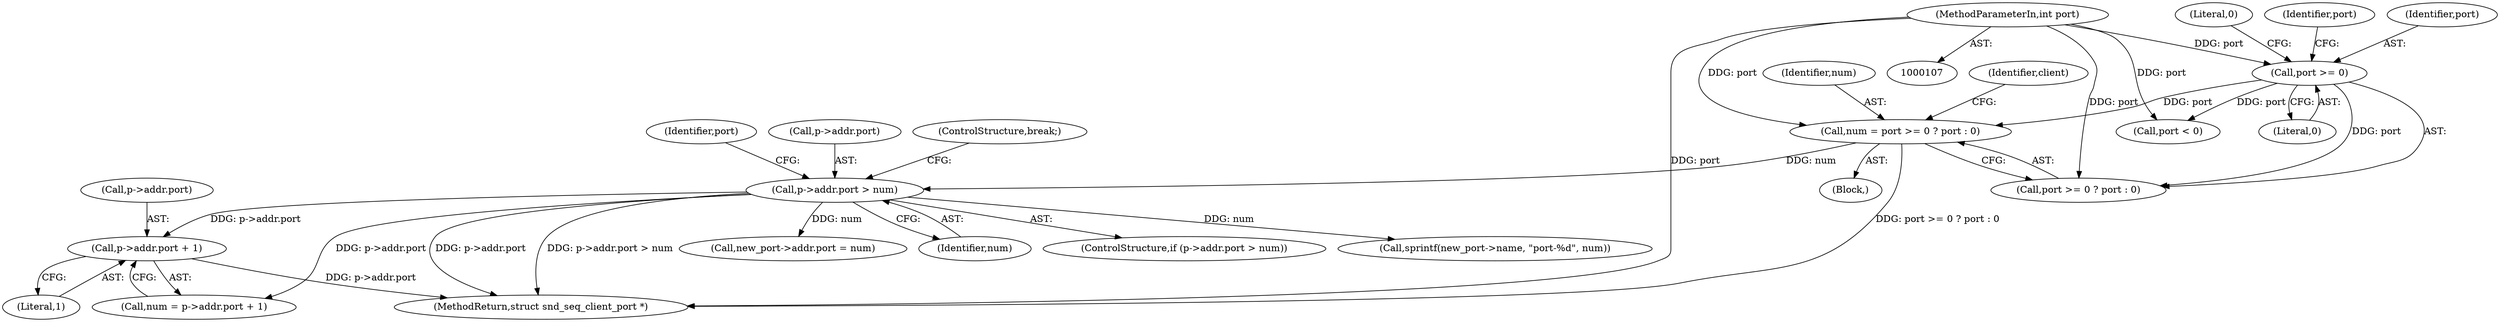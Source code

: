 digraph "0_linux_71105998845fb012937332fe2e806d443c09e026_0@pointer" {
"1000229" [label="(Call,p->addr.port + 1)"];
"1000215" [label="(Call,p->addr.port > num)"];
"1000194" [label="(Call,num = port >= 0 ? port : 0)"];
"1000197" [label="(Call,port >= 0)"];
"1000109" [label="(MethodParameterIn,int port)"];
"1000249" [label="(Call,new_port->addr.port = num)"];
"1000235" [label="(Literal,1)"];
"1000224" [label="(Call,port < 0)"];
"1000222" [label="(ControlStructure,break;)"];
"1000221" [label="(Identifier,num)"];
"1000199" [label="(Literal,0)"];
"1000197" [label="(Call,port >= 0)"];
"1000275" [label="(MethodReturn,struct snd_seq_client_port *)"];
"1000230" [label="(Call,p->addr.port)"];
"1000194" [label="(Call,num = port >= 0 ? port : 0)"];
"1000198" [label="(Identifier,port)"];
"1000214" [label="(ControlStructure,if (p->addr.port > num))"];
"1000195" [label="(Identifier,num)"];
"1000196" [label="(Call,port >= 0 ? port : 0)"];
"1000227" [label="(Call,num = p->addr.port + 1)"];
"1000229" [label="(Call,p->addr.port + 1)"];
"1000225" [label="(Identifier,port)"];
"1000109" [label="(MethodParameterIn,int port)"];
"1000267" [label="(Call,sprintf(new_port->name, \"port-%d\", num))"];
"1000215" [label="(Call,p->addr.port > num)"];
"1000216" [label="(Call,p->addr.port)"];
"1000110" [label="(Block,)"];
"1000205" [label="(Identifier,client)"];
"1000201" [label="(Literal,0)"];
"1000200" [label="(Identifier,port)"];
"1000229" -> "1000227"  [label="AST: "];
"1000229" -> "1000235"  [label="CFG: "];
"1000230" -> "1000229"  [label="AST: "];
"1000235" -> "1000229"  [label="AST: "];
"1000227" -> "1000229"  [label="CFG: "];
"1000229" -> "1000275"  [label="DDG: p->addr.port"];
"1000215" -> "1000229"  [label="DDG: p->addr.port"];
"1000215" -> "1000214"  [label="AST: "];
"1000215" -> "1000221"  [label="CFG: "];
"1000216" -> "1000215"  [label="AST: "];
"1000221" -> "1000215"  [label="AST: "];
"1000222" -> "1000215"  [label="CFG: "];
"1000225" -> "1000215"  [label="CFG: "];
"1000215" -> "1000275"  [label="DDG: p->addr.port"];
"1000215" -> "1000275"  [label="DDG: p->addr.port > num"];
"1000194" -> "1000215"  [label="DDG: num"];
"1000215" -> "1000227"  [label="DDG: p->addr.port"];
"1000215" -> "1000249"  [label="DDG: num"];
"1000215" -> "1000267"  [label="DDG: num"];
"1000194" -> "1000110"  [label="AST: "];
"1000194" -> "1000196"  [label="CFG: "];
"1000195" -> "1000194"  [label="AST: "];
"1000196" -> "1000194"  [label="AST: "];
"1000205" -> "1000194"  [label="CFG: "];
"1000194" -> "1000275"  [label="DDG: port >= 0 ? port : 0"];
"1000197" -> "1000194"  [label="DDG: port"];
"1000109" -> "1000194"  [label="DDG: port"];
"1000197" -> "1000196"  [label="AST: "];
"1000197" -> "1000199"  [label="CFG: "];
"1000198" -> "1000197"  [label="AST: "];
"1000199" -> "1000197"  [label="AST: "];
"1000200" -> "1000197"  [label="CFG: "];
"1000201" -> "1000197"  [label="CFG: "];
"1000109" -> "1000197"  [label="DDG: port"];
"1000197" -> "1000196"  [label="DDG: port"];
"1000197" -> "1000224"  [label="DDG: port"];
"1000109" -> "1000107"  [label="AST: "];
"1000109" -> "1000275"  [label="DDG: port"];
"1000109" -> "1000196"  [label="DDG: port"];
"1000109" -> "1000224"  [label="DDG: port"];
}

